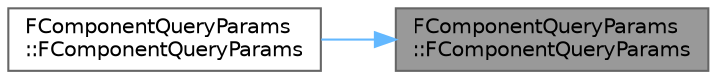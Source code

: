 digraph "FComponentQueryParams::FComponentQueryParams"
{
 // INTERACTIVE_SVG=YES
 // LATEX_PDF_SIZE
  bgcolor="transparent";
  edge [fontname=Helvetica,fontsize=10,labelfontname=Helvetica,labelfontsize=10];
  node [fontname=Helvetica,fontsize=10,shape=box,height=0.2,width=0.4];
  rankdir="RL";
  Node1 [id="Node000001",label="FComponentQueryParams\l::FComponentQueryParams",height=0.2,width=0.4,color="gray40", fillcolor="grey60", style="filled", fontcolor="black",tooltip=" "];
  Node1 -> Node2 [id="edge1_Node000001_Node000002",dir="back",color="steelblue1",style="solid",tooltip=" "];
  Node2 [id="Node000002",label="FComponentQueryParams\l::FComponentQueryParams",height=0.2,width=0.4,color="grey40", fillcolor="white", style="filled",URL="$df/d21/structFComponentQueryParams.html#af287a601fad11c0194ac76c0033a078d",tooltip=" "];
}
